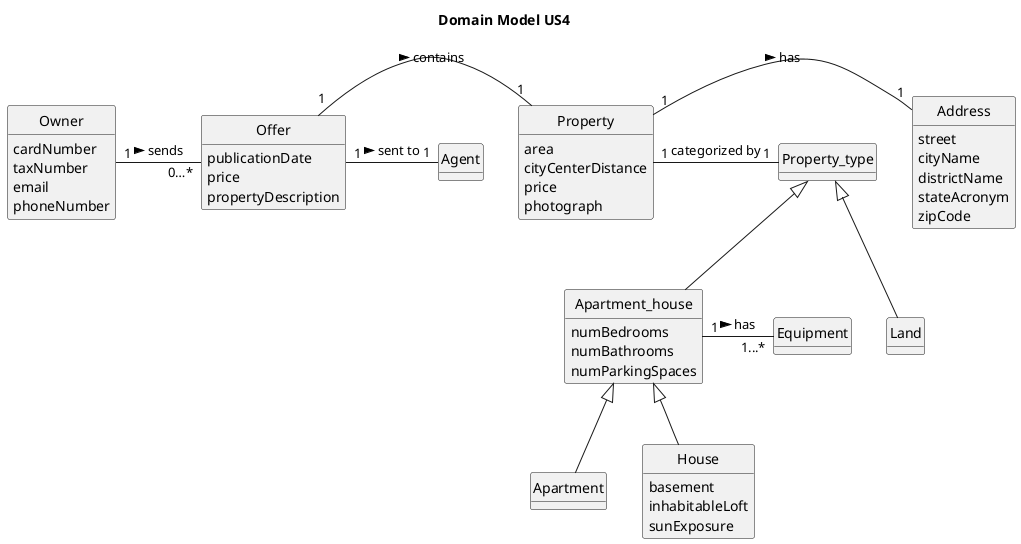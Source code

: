 @startuml
skinparam monochrome true
skinparam packageStyle rectangle
skinparam shadowing false
skinparam classAttributeIconSize 0

hide circle
hide methods

title Domain Model US4

class Owner{
    cardNumber
    taxNumber
    email
    phoneNumber
}

class Offer{
    publicationDate
    price
    propertyDescription
}

class Property {
    area
    cityCenterDistance
    price
    photograph
}

class Address{
    street
    cityName
    districtName
    stateAcronym
    zipCode
}

class Property_type

class Apartment_house {
    numBedrooms
    numBathrooms
    numParkingSpaces
}

class Apartment

class House{
    basement
    inhabitableLoft
    sunExposure
}

class Equipment

class Land

class Agent

Owner "1" - "0…*" Offer: sends >

Offer "1" - "1" Property: contains >
Offer "1" - "1" Agent: sent to >

Property "1" - "1" Address: has >
Property "1" - "1" Property_type: categorized by

Property_type <|-- Land
Property_type <|-- Apartment_house

Apartment_house <|-- Apartment
Apartment_house <|-- House
Apartment_house "1" - "1...*" Equipment: has >

@enduml